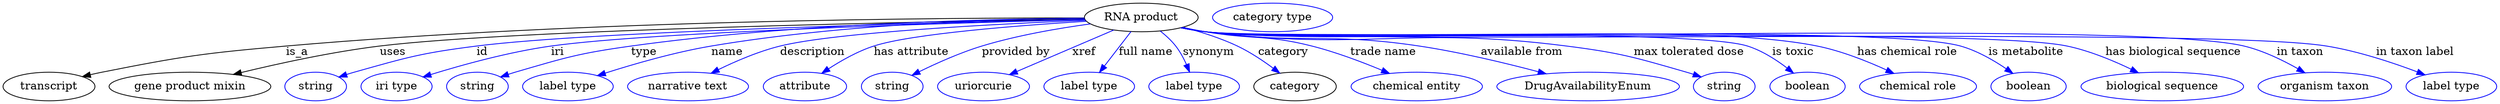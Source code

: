 digraph {
	graph [bb="0,0,3108.7,123"];
	node [label="\N"];
	"RNA product"	[height=0.5,
		label="RNA product",
		pos="1419.2,105",
		width=1.9679];
	transcript	[height=0.5,
		pos="57.195,18",
		width=1.5887];
	"RNA product" -> transcript	[label=is_a,
		lp="367.19,61.5",
		pos="e,98.933,30.487 1348.2,104.35 1176.9,104.62 726.95,101.85 353.19,69 250.32,59.959 224.46,56.243 123.19,36 118.51,35.064 113.66,34 \
108.82,32.872"];
	"gene product mixin"	[height=0.5,
		pos="233.19,18",
		width=2.7984];
	"RNA product" -> "gene product mixin"	[label=uses,
		lp="486.69,61.5",
		pos="e,287.35,33.187 1348.5,102.96 1158.6,99.919 640.07,89.896 470.19,69 410.97,61.715 344.58,47.142 297.17,35.601"];
	id	[color=blue,
		height=0.5,
		label=string,
		pos="390.19,18",
		width=1.0652];
	"RNA product" -> id	[color=blue,
		label=id,
		lp="598.19,61.5",
		pos="e,419.19,29.941 1348.9,102.57 1176.7,98.81 736.85,87.649 591.19,69 522.19,60.166 505.12,54.984 438.19,36 435.09,35.119 431.9,34.144 \
428.7,33.12",
		style=solid];
	iri	[color=blue,
		height=0.5,
		label="iri type",
		pos="491.19,18",
		width=1.2277];
	"RNA product" -> iri	[color=blue,
		label=iri,
		lp="692.19,61.5",
		pos="e,524.2,29.996 1349,102.32 1191,98.265 811.16,86.936 684.19,69 631.65,61.578 572.83,45.115 534.09,33.101",
		style=solid];
	type	[color=blue,
		height=0.5,
		label=string,
		pos="592.19,18",
		width=1.0652];
	"RNA product" -> type	[color=blue,
		label=type,
		lp="799.19,61.5",
		pos="e,620.84,29.989 1348.2,104.02 1230.3,103.19 986.86,97.728 783.19,69 718.18,59.83 702.18,54.534 639.19,36 636.29,35.146 633.31,34.209 \
630.32,33.227",
		style=solid];
	name	[color=blue,
		height=0.5,
		label="label type",
		pos="705.19,18",
		width=1.5707];
	"RNA product" -> name	[color=blue,
		label=name,
		lp="903.19,61.5",
		pos="e,741.84,31.722 1348.4,104.06 1245.3,103.09 1048.2,97.241 883.19,69 837.65,61.204 787.03,46.363 751.46,34.867",
		style=solid];
	description	[color=blue,
		height=0.5,
		label="narrative text",
		pos="855.19,18",
		width=2.0943];
	"RNA product" -> description	[color=blue,
		label=description,
		lp="1008.7,61.5",
		pos="e,883.49,34.759 1349.3,101.46 1241.1,97.046 1038.3,86.69 968.19,69 941.92,62.375 914.07,50.115 892.58,39.394",
		style=solid];
	"has attribute"	[color=blue,
		height=0.5,
		label=attribute,
		pos="1000.2,18",
		width=1.4443];
	"RNA product" -> "has attribute"	[color=blue,
		label="has attribute",
		lp="1132.2,61.5",
		pos="e,1021,34.67 1350.7,100.26 1267.6,95.12 1132.9,84.703 1085.2,69 1065.5,62.51 1045.4,50.957 1029.7,40.59",
		style=solid];
	"provided by"	[color=blue,
		height=0.5,
		label=string,
		pos="1108.2,18",
		width=1.0652];
	"RNA product" -> "provided by"	[color=blue,
		label="provided by",
		lp="1262.7,61.5",
		pos="e,1132.9,32.139 1355.5,96.858 1316,91.433 1264.5,82.551 1220.2,69 1193.1,60.695 1163.8,47.485 1142,36.729",
		style=solid];
	xref	[color=blue,
		height=0.5,
		label=uriorcurie,
		pos="1222.2,18",
		width=1.5887];
	"RNA product" -> xref	[color=blue,
		label=xref,
		lp="1347.7,61.5",
		pos="e,1254.5,32.932 1384.9,89.194 1351.2,74.654 1299.7,52.455 1263.7,36.925",
		style=solid];
	"full name"	[color=blue,
		height=0.5,
		label="label type",
		pos="1354.2,18",
		width=1.5707];
	"RNA product" -> "full name"	[color=blue,
		label="full name",
		lp="1424.7,61.5",
		pos="e,1367,35.758 1406.4,87.207 1396.9,74.866 1383.9,57.894 1373.3,43.967",
		style=solid];
	synonym	[color=blue,
		height=0.5,
		label="label type",
		pos="1485.2,18",
		width=1.5707];
	"RNA product" -> synonym	[color=blue,
		label=synonym,
		lp="1503.2,61.5",
		pos="e,1479.5,36.279 1442.8,87.929 1449.7,82.488 1456.8,75.999 1462.2,69 1467.6,62.02 1472.1,53.563 1475.7,45.606",
		style=solid];
	category	[height=0.5,
		pos="1611.2,18",
		width=1.4263];
	"RNA product" -> category	[color=blue,
		label=category,
		lp="1596.7,61.5",
		pos="e,1592.1,34.841 1471.3,92.713 1492.9,87.048 1517.8,79.191 1539.2,69 1555,61.471 1571.1,50.634 1584.1,40.973",
		style=solid];
	"trade name"	[color=blue,
		height=0.5,
		label="chemical entity",
		pos="1762.2,18",
		width=2.2748];
	"RNA product" -> "trade name"	[color=blue,
		label="trade name",
		lp="1721.2,61.5",
		pos="e,1728.4,34.491 1470.7,92.457 1480.2,90.51 1490,88.604 1499.2,87 1558,76.793 1574.4,83.807 1632.2,69 1661.9,61.396 1694,49.074 1718.9,\
38.565",
		style=solid];
	"available from"	[color=blue,
		height=0.5,
		label=DrugAvailabilityEnum,
		pos="1976.2,18",
		width=3.1594];
	"RNA product" -> "available from"	[color=blue,
		label="available from",
		lp="1893.7,61.5",
		pos="e,1923.6,34.099 1469.4,92.202 1479.2,90.209 1489.5,88.351 1499.2,87 1617,70.598 1648.6,86.836 1766.2,69 1816.4,61.378 1872.4,47.798 \
1913.9,36.712",
		style=solid];
	"max tolerated dose"	[color=blue,
		height=0.5,
		label=string,
		pos="2146.2,18",
		width=1.0652];
	"RNA product" -> "max tolerated dose"	[color=blue,
		label="max tolerated dose",
		lp="2102.2,61.5",
		pos="e,2117.6,30.03 1468.9,92.076 1478.9,90.067 1489.3,88.236 1499.2,87 1697.8,62.108 1750.7,94.603 1949.2,69 2016.9,60.269 2033.6,54.983 \
2099.2,36 2102.1,35.158 2105.1,34.231 2108.1,33.256",
		style=solid];
	"is toxic"	[color=blue,
		height=0.5,
		label=boolean,
		pos="2249.2,18",
		width=1.2999];
	"RNA product" -> "is toxic"	[color=blue,
		label="is toxic",
		lp="2232.2,61.5",
		pos="e,2231.9,34.931 1468.5,92.057 1478.6,90.023 1489.2,88.187 1499.2,87 1573.8,78.154 2103.6,91.951 2175.2,69 2193,63.274 2210.5,51.804 \
2224,41.292",
		style=solid];
	"has chemical role"	[color=blue,
		height=0.5,
		label="chemical role",
		pos="2387.2,18",
		width=2.022];
	"RNA product" -> "has chemical role"	[color=blue,
		label="has chemical role",
		lp="2374.7,61.5",
		pos="e,2357.3,34.482 1468.5,92.033 1478.6,90.001 1489.2,88.172 1499.2,87 1667.6,67.288 2096,103.03 2262.2,69 2292.1,62.872 2324.1,49.975 \
2348.2,38.814",
		style=solid];
	"is metabolite"	[color=blue,
		height=0.5,
		label=boolean,
		pos="2525.2,18",
		width=1.2999];
	"RNA product" -> "is metabolite"	[color=blue,
		label="is metabolite",
		lp="2523.2,61.5",
		pos="e,2505.9,34.508 1468.5,91.998 1478.6,89.969 1489.2,88.149 1499.2,87 1603.2,75.066 2340.5,97.73 2441.2,69 2461.6,63.184 2482.1,51.145 \
2497.7,40.338",
		style=solid];
	"has biological sequence"	[color=blue,
		height=0.5,
		label="biological sequence",
		pos="2691.2,18",
		width=2.8164];
	"RNA product" -> "has biological sequence"	[color=blue,
		label="has biological sequence",
		lp="2705.7,61.5",
		pos="e,2661.9,35.278 1468.5,91.98 1478.6,89.952 1489.2,88.137 1499.2,87 1617.9,73.522 2457.4,93.938 2574.2,69 2601.6,63.149 2630.6,50.817 \
2652.8,39.864",
		style=solid];
	"in taxon"	[color=blue,
		height=0.5,
		label="organism taxon",
		pos="2894.2,18",
		width=2.3109];
	"RNA product" -> "in taxon"	[color=blue,
		label="in taxon",
		lp="2864.2,61.5",
		pos="e,2869.5,35.294 1468.5,91.957 1478.6,89.931 1489.2,88.123 1499.2,87 1642.2,70.968 2654.4,103.03 2794.2,69 2817.7,63.279 2842,51.281 \
2860.8,40.472",
		style=solid];
	"in taxon label"	[color=blue,
		height=0.5,
		label="label type",
		pos="3052.2,18",
		width=1.5707];
	"RNA product" -> "in taxon label"	[color=blue,
		label="in taxon label",
		lp="3006.7,61.5",
		pos="e,3019.3,32.779 1468.5,91.949 1478.6,89.924 1489.2,88.118 1499.2,87 1653.6,69.772 2743.9,94.126 2897.2,69 2936.3,62.583 2979.1,48.179 \
3009.8,36.472",
		style=solid];
	"named thing_category"	[color=blue,
		height=0.5,
		label="category type",
		pos="1583.2,105",
		width=2.0762];
}
